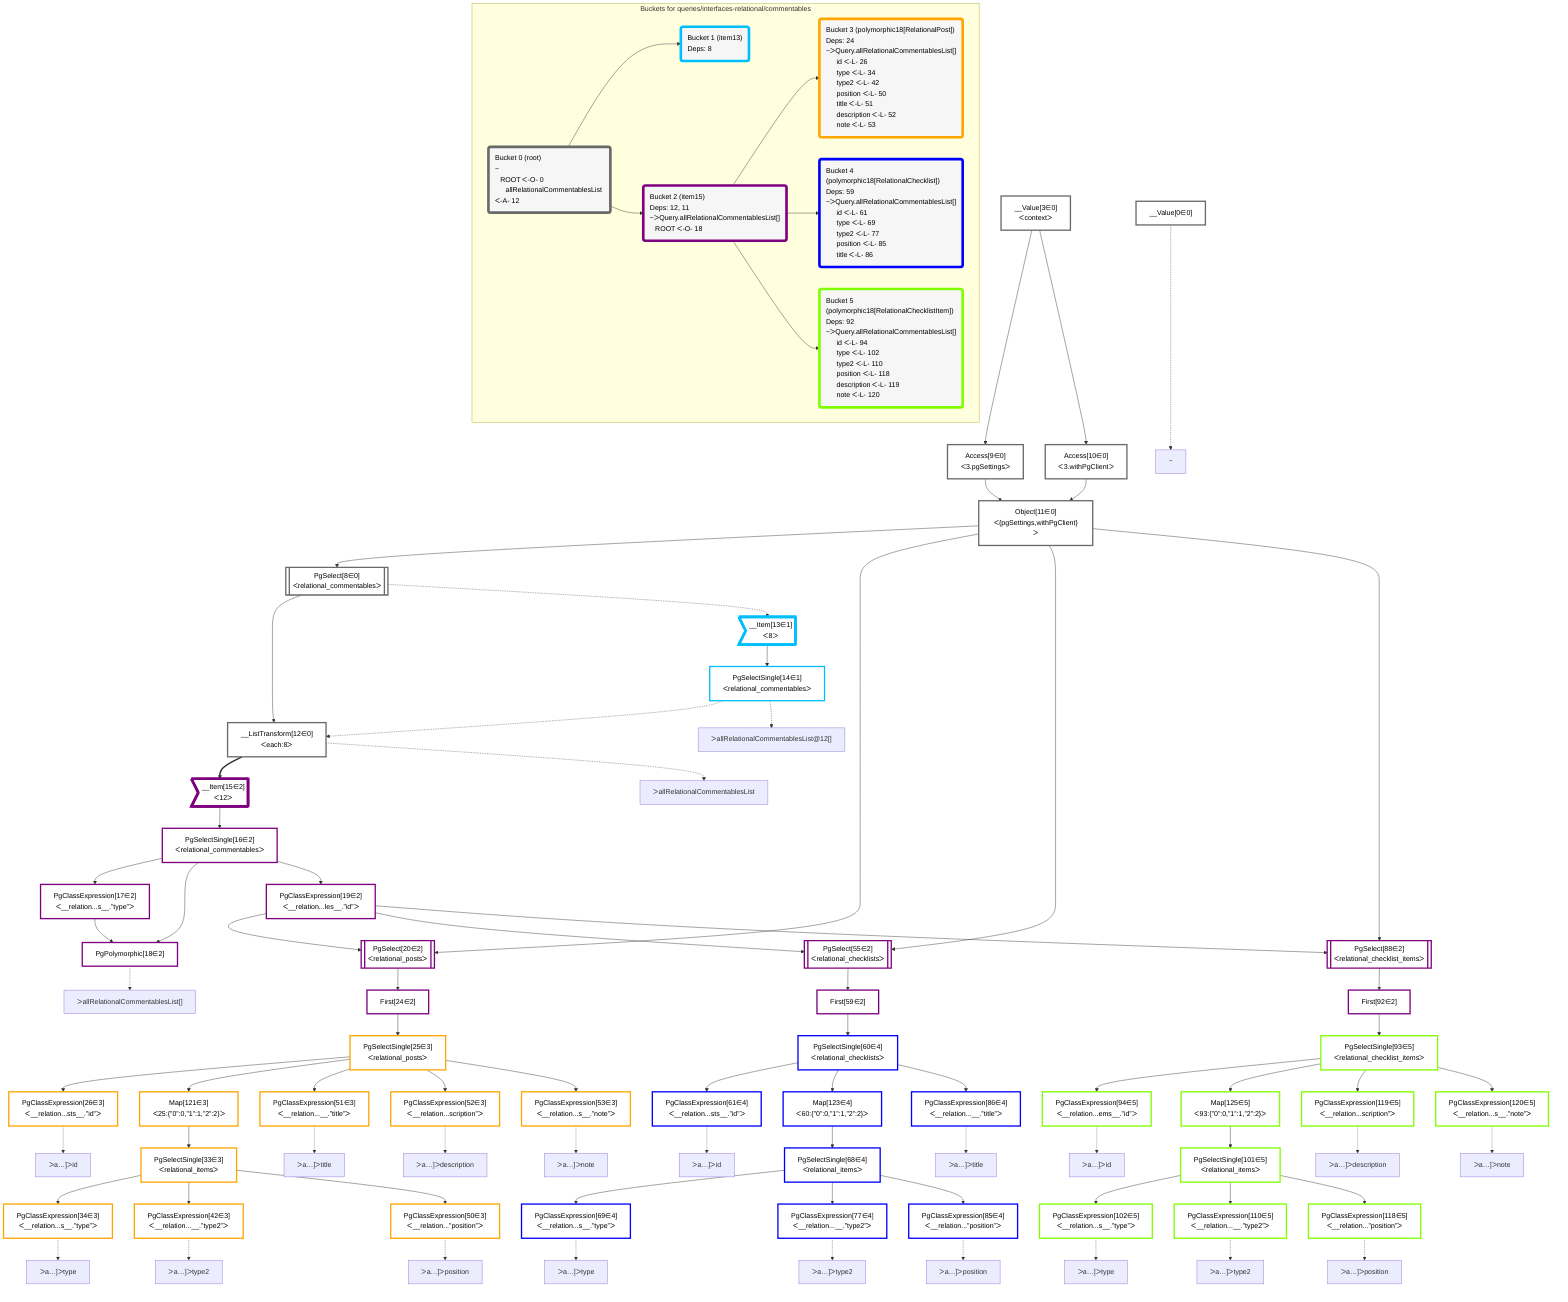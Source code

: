 graph TD
    classDef path fill:#eee,stroke:#000,color:#000
    classDef plan fill:#fff,stroke-width:3px,color:#000
    classDef itemplan fill:#fff,stroke-width:6px,color:#000
    classDef sideeffectplan fill:#f00,stroke-width:6px,color:#000
    classDef bucket fill:#f6f6f6,color:#000,stroke-width:6px,text-align:left


    %% define plans
    __Value0["__Value[0∈0]"]:::plan
    __Value3["__Value[3∈0]<br />ᐸcontextᐳ"]:::plan
    Access9["Access[9∈0]<br />ᐸ3.pgSettingsᐳ"]:::plan
    Access10["Access[10∈0]<br />ᐸ3.withPgClientᐳ"]:::plan
    Object11["Object[11∈0]<br />ᐸ{pgSettings,withPgClient}ᐳ"]:::plan
    PgSelect8[["PgSelect[8∈0]<br />ᐸrelational_commentablesᐳ"]]:::plan
    __ListTransform12["__ListTransform[12∈0]<br />ᐸeach:8ᐳ"]:::plan
    __Item13>"__Item[13∈1]<br />ᐸ8ᐳ"]:::itemplan
    PgSelectSingle14["PgSelectSingle[14∈1]<br />ᐸrelational_commentablesᐳ"]:::plan
    __Item15>"__Item[15∈2]<br />ᐸ12ᐳ"]:::itemplan
    PgSelectSingle16["PgSelectSingle[16∈2]<br />ᐸrelational_commentablesᐳ"]:::plan
    PgClassExpression17["PgClassExpression[17∈2]<br />ᐸ__relation...s__.”type”ᐳ"]:::plan
    PgPolymorphic18["PgPolymorphic[18∈2]"]:::plan
    PgClassExpression19["PgClassExpression[19∈2]<br />ᐸ__relation...les__.”id”ᐳ"]:::plan
    PgSelect20[["PgSelect[20∈2]<br />ᐸrelational_postsᐳ"]]:::plan
    First24["First[24∈2]"]:::plan
    PgSelectSingle25["PgSelectSingle[25∈3]<br />ᐸrelational_postsᐳ"]:::plan
    PgClassExpression26["PgClassExpression[26∈3]<br />ᐸ__relation...sts__.”id”ᐳ"]:::plan
    Map121["Map[121∈3]<br />ᐸ25:{”0”:0,”1”:1,”2”:2}ᐳ"]:::plan
    PgSelectSingle33["PgSelectSingle[33∈3]<br />ᐸrelational_itemsᐳ"]:::plan
    PgClassExpression34["PgClassExpression[34∈3]<br />ᐸ__relation...s__.”type”ᐳ"]:::plan
    PgClassExpression42["PgClassExpression[42∈3]<br />ᐸ__relation...__.”type2”ᐳ"]:::plan
    PgClassExpression50["PgClassExpression[50∈3]<br />ᐸ__relation...”position”ᐳ"]:::plan
    PgClassExpression51["PgClassExpression[51∈3]<br />ᐸ__relation...__.”title”ᐳ"]:::plan
    PgClassExpression52["PgClassExpression[52∈3]<br />ᐸ__relation...scription”ᐳ"]:::plan
    PgClassExpression53["PgClassExpression[53∈3]<br />ᐸ__relation...s__.”note”ᐳ"]:::plan
    PgSelect55[["PgSelect[55∈2]<br />ᐸrelational_checklistsᐳ"]]:::plan
    First59["First[59∈2]"]:::plan
    PgSelectSingle60["PgSelectSingle[60∈4]<br />ᐸrelational_checklistsᐳ"]:::plan
    PgClassExpression61["PgClassExpression[61∈4]<br />ᐸ__relation...sts__.”id”ᐳ"]:::plan
    Map123["Map[123∈4]<br />ᐸ60:{”0”:0,”1”:1,”2”:2}ᐳ"]:::plan
    PgSelectSingle68["PgSelectSingle[68∈4]<br />ᐸrelational_itemsᐳ"]:::plan
    PgClassExpression69["PgClassExpression[69∈4]<br />ᐸ__relation...s__.”type”ᐳ"]:::plan
    PgClassExpression77["PgClassExpression[77∈4]<br />ᐸ__relation...__.”type2”ᐳ"]:::plan
    PgClassExpression85["PgClassExpression[85∈4]<br />ᐸ__relation...”position”ᐳ"]:::plan
    PgClassExpression86["PgClassExpression[86∈4]<br />ᐸ__relation...__.”title”ᐳ"]:::plan
    PgSelect88[["PgSelect[88∈2]<br />ᐸrelational_checklist_itemsᐳ"]]:::plan
    First92["First[92∈2]"]:::plan
    PgSelectSingle93["PgSelectSingle[93∈5]<br />ᐸrelational_checklist_itemsᐳ"]:::plan
    PgClassExpression94["PgClassExpression[94∈5]<br />ᐸ__relation...ems__.”id”ᐳ"]:::plan
    Map125["Map[125∈5]<br />ᐸ93:{”0”:0,”1”:1,”2”:2}ᐳ"]:::plan
    PgSelectSingle101["PgSelectSingle[101∈5]<br />ᐸrelational_itemsᐳ"]:::plan
    PgClassExpression102["PgClassExpression[102∈5]<br />ᐸ__relation...s__.”type”ᐳ"]:::plan
    PgClassExpression110["PgClassExpression[110∈5]<br />ᐸ__relation...__.”type2”ᐳ"]:::plan
    PgClassExpression118["PgClassExpression[118∈5]<br />ᐸ__relation...”position”ᐳ"]:::plan
    PgClassExpression119["PgClassExpression[119∈5]<br />ᐸ__relation...scription”ᐳ"]:::plan
    PgClassExpression120["PgClassExpression[120∈5]<br />ᐸ__relation...s__.”note”ᐳ"]:::plan

    %% plan dependencies
    __Value3 --> Access9
    __Value3 --> Access10
    Access9 & Access10 --> Object11
    Object11 --> PgSelect8
    PgSelect8 --> __ListTransform12
    PgSelectSingle14 -.-> __ListTransform12
    PgSelect8 -.-> __Item13
    __Item13 --> PgSelectSingle14
    __ListTransform12 ==> __Item15
    __Item15 --> PgSelectSingle16
    PgSelectSingle16 --> PgClassExpression17
    PgSelectSingle16 & PgClassExpression17 --> PgPolymorphic18
    PgSelectSingle16 --> PgClassExpression19
    Object11 & PgClassExpression19 --> PgSelect20
    PgSelect20 --> First24
    First24 --> PgSelectSingle25
    PgSelectSingle25 --> PgClassExpression26
    PgSelectSingle25 --> Map121
    Map121 --> PgSelectSingle33
    PgSelectSingle33 --> PgClassExpression34
    PgSelectSingle33 --> PgClassExpression42
    PgSelectSingle33 --> PgClassExpression50
    PgSelectSingle25 --> PgClassExpression51
    PgSelectSingle25 --> PgClassExpression52
    PgSelectSingle25 --> PgClassExpression53
    Object11 & PgClassExpression19 --> PgSelect55
    PgSelect55 --> First59
    First59 --> PgSelectSingle60
    PgSelectSingle60 --> PgClassExpression61
    PgSelectSingle60 --> Map123
    Map123 --> PgSelectSingle68
    PgSelectSingle68 --> PgClassExpression69
    PgSelectSingle68 --> PgClassExpression77
    PgSelectSingle68 --> PgClassExpression85
    PgSelectSingle60 --> PgClassExpression86
    Object11 & PgClassExpression19 --> PgSelect88
    PgSelect88 --> First92
    First92 --> PgSelectSingle93
    PgSelectSingle93 --> PgClassExpression94
    PgSelectSingle93 --> Map125
    Map125 --> PgSelectSingle101
    PgSelectSingle101 --> PgClassExpression102
    PgSelectSingle101 --> PgClassExpression110
    PgSelectSingle101 --> PgClassExpression118
    PgSelectSingle93 --> PgClassExpression119
    PgSelectSingle93 --> PgClassExpression120

    %% plan-to-path relationships
    P0["~"]
    __Value0 -.-> P0
    P12["ᐳallRelationalCommentablesList"]
    __ListTransform12 -.-> P12
    P14["ᐳallRelationalCommentablesList@12[]"]
    PgSelectSingle14 -.-> P14
    P18["ᐳallRelationalCommentablesList[]"]
    PgPolymorphic18 -.-> P18
    P26["ᐳa…]ᐳid"]
    PgClassExpression26 -.-> P26
    P34["ᐳa…]ᐳtype"]
    PgClassExpression34 -.-> P34
    P42["ᐳa…]ᐳtype2"]
    PgClassExpression42 -.-> P42
    P50["ᐳa…]ᐳposition"]
    PgClassExpression50 -.-> P50
    P51["ᐳa…]ᐳtitle"]
    PgClassExpression51 -.-> P51
    P52["ᐳa…]ᐳdescription"]
    PgClassExpression52 -.-> P52
    P53["ᐳa…]ᐳnote"]
    PgClassExpression53 -.-> P53
    P61["ᐳa…]ᐳid"]
    PgClassExpression61 -.-> P61
    P69["ᐳa…]ᐳtype"]
    PgClassExpression69 -.-> P69
    P77["ᐳa…]ᐳtype2"]
    PgClassExpression77 -.-> P77
    P85["ᐳa…]ᐳposition"]
    PgClassExpression85 -.-> P85
    P86["ᐳa…]ᐳtitle"]
    PgClassExpression86 -.-> P86
    P94["ᐳa…]ᐳid"]
    PgClassExpression94 -.-> P94
    P102["ᐳa…]ᐳtype"]
    PgClassExpression102 -.-> P102
    P110["ᐳa…]ᐳtype2"]
    PgClassExpression110 -.-> P110
    P118["ᐳa…]ᐳposition"]
    PgClassExpression118 -.-> P118
    P119["ᐳa…]ᐳdescription"]
    PgClassExpression119 -.-> P119
    P120["ᐳa…]ᐳnote"]
    PgClassExpression120 -.-> P120

    subgraph "Buckets for queries/interfaces-relational/commentables"
    Bucket0("Bucket 0 (root)<br />~<br />⠀ROOT ᐸ-O- 0<br />⠀⠀allRelationalCommentablesList ᐸ-A- 12"):::bucket
    classDef bucket0 stroke:#696969
    class Bucket0,__Value0,__Value3,PgSelect8,Access9,Access10,Object11,__ListTransform12 bucket0
    Bucket1("Bucket 1 (item13)<br />Deps: 8"):::bucket
    classDef bucket1 stroke:#00bfff
    class Bucket1,__Item13,PgSelectSingle14 bucket1
    Bucket2("Bucket 2 (item15)<br />Deps: 12, 11<br />~ᐳQuery.allRelationalCommentablesList[]<br />⠀ROOT ᐸ-O- 18"):::bucket
    classDef bucket2 stroke:#7f007f
    class Bucket2,__Item15,PgSelectSingle16,PgClassExpression17,PgPolymorphic18,PgClassExpression19,PgSelect20,First24,PgSelect55,First59,PgSelect88,First92 bucket2
    Bucket3("Bucket 3 (polymorphic18[RelationalPost])<br />Deps: 24<br />~ᐳQuery.allRelationalCommentablesList[]<br />⠀⠀id ᐸ-L- 26<br />⠀⠀type ᐸ-L- 34<br />⠀⠀type2 ᐸ-L- 42<br />⠀⠀position ᐸ-L- 50<br />⠀⠀title ᐸ-L- 51<br />⠀⠀description ᐸ-L- 52<br />⠀⠀note ᐸ-L- 53"):::bucket
    classDef bucket3 stroke:#ffa500
    class Bucket3,PgSelectSingle25,PgClassExpression26,PgSelectSingle33,PgClassExpression34,PgClassExpression42,PgClassExpression50,PgClassExpression51,PgClassExpression52,PgClassExpression53,Map121 bucket3
    Bucket4("Bucket 4 (polymorphic18[RelationalChecklist])<br />Deps: 59<br />~ᐳQuery.allRelationalCommentablesList[]<br />⠀⠀id ᐸ-L- 61<br />⠀⠀type ᐸ-L- 69<br />⠀⠀type2 ᐸ-L- 77<br />⠀⠀position ᐸ-L- 85<br />⠀⠀title ᐸ-L- 86"):::bucket
    classDef bucket4 stroke:#0000ff
    class Bucket4,PgSelectSingle60,PgClassExpression61,PgSelectSingle68,PgClassExpression69,PgClassExpression77,PgClassExpression85,PgClassExpression86,Map123 bucket4
    Bucket5("Bucket 5 (polymorphic18[RelationalChecklistItem])<br />Deps: 92<br />~ᐳQuery.allRelationalCommentablesList[]<br />⠀⠀id ᐸ-L- 94<br />⠀⠀type ᐸ-L- 102<br />⠀⠀type2 ᐸ-L- 110<br />⠀⠀position ᐸ-L- 118<br />⠀⠀description ᐸ-L- 119<br />⠀⠀note ᐸ-L- 120"):::bucket
    classDef bucket5 stroke:#7fff00
    class Bucket5,PgSelectSingle93,PgClassExpression94,PgSelectSingle101,PgClassExpression102,PgClassExpression110,PgClassExpression118,PgClassExpression119,PgClassExpression120,Map125 bucket5
    Bucket0 --> Bucket1 & Bucket2
    Bucket2 --> Bucket3 & Bucket4 & Bucket5
    end
